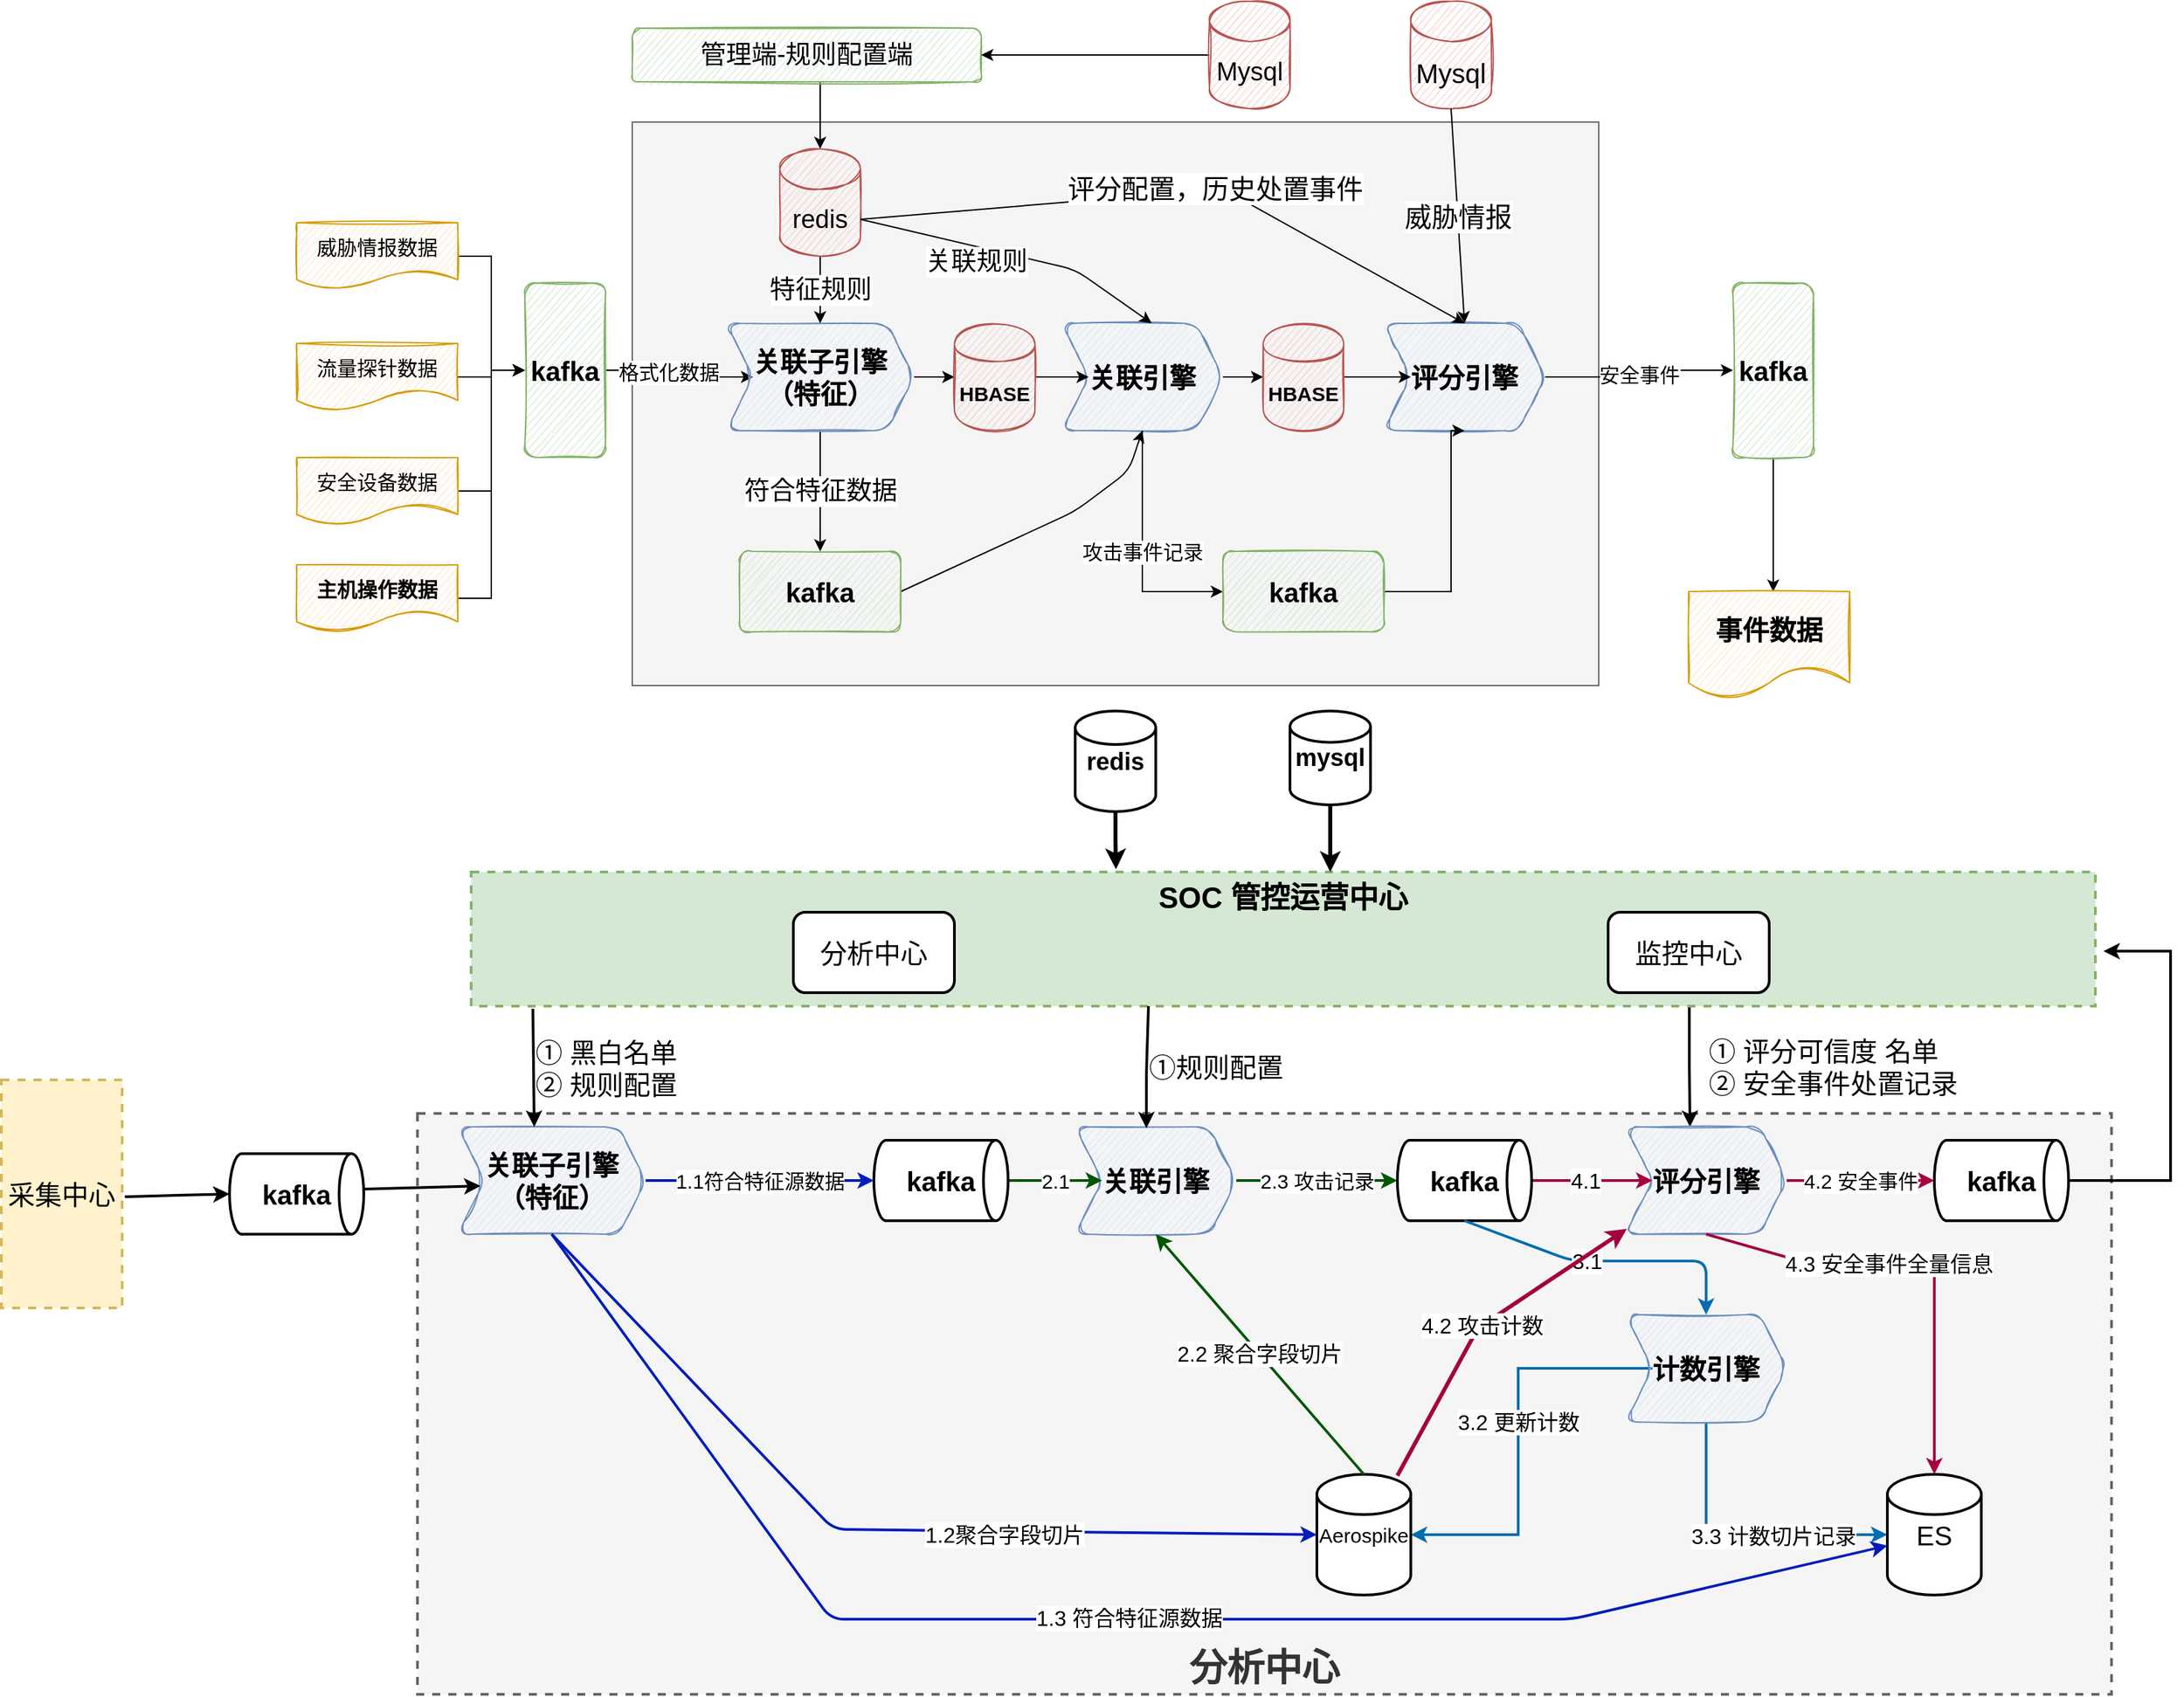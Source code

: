 <mxfile version="13.9.2" type="github">
  <diagram id="k-_hA_vMaZ0_n13lo4ve" name="Page-1">
    <mxGraphModel dx="2858" dy="2258" grid="0" gridSize="10" guides="1" tooltips="1" connect="1" arrows="1" fold="1" page="1" pageScale="1" pageWidth="827" pageHeight="1169" math="0" shadow="0">
      <root>
        <mxCell id="0" />
        <mxCell id="1" parent="0" />
        <mxCell id="I-t4ilNqCJrQ_DmIzYB3-65" value="分析中心" style="rounded=0;whiteSpace=wrap;html=1;strokeWidth=2;fontSize=28;dashed=1;verticalAlign=bottom;fillColor=#f5f5f5;strokeColor=#666666;fontColor=#333333;fontStyle=1" vertex="1" parent="1">
          <mxGeometry x="-60" y="810" width="1262" height="433" as="geometry" />
        </mxCell>
        <mxCell id="I-t4ilNqCJrQ_DmIzYB3-51" value="① 评分可信度 名单&lt;br&gt;&lt;div&gt;② 安全事件处置记录&lt;/div&gt;" style="edgeStyle=orthogonalEdgeStyle;rounded=0;orthogonalLoop=1;jettySize=auto;html=1;exitX=0.75;exitY=1;exitDx=0;exitDy=0;entryX=0.4;entryY=0;entryDx=0;entryDy=0;entryPerimeter=0;strokeWidth=2;fontSize=20;align=left;" edge="1" parent="1" source="I-t4ilNqCJrQ_DmIzYB3-13" target="I-t4ilNqCJrQ_DmIzYB3-3">
          <mxGeometry x="0.007" y="12" relative="1" as="geometry">
            <mxPoint as="offset" />
          </mxGeometry>
        </mxCell>
        <mxCell id="I-t4ilNqCJrQ_DmIzYB3-13" value="SOC 管控运营中心" style="rounded=0;whiteSpace=wrap;html=1;dashed=1;strokeWidth=2;fontSize=22;fontStyle=1;verticalAlign=top;fillColor=#d5e8d4;strokeColor=#82b366;" vertex="1" parent="1">
          <mxGeometry x="-20" y="630" width="1210" height="100" as="geometry" />
        </mxCell>
        <mxCell id="zdGKlnPMTBpzzSBxHCTf-1" value="" style="rounded=0;whiteSpace=wrap;html=1;fillColor=#f5f5f5;strokeColor=#666666;fontColor=#333333;" parent="1" vertex="1">
          <mxGeometry x="100" y="71" width="720" height="420" as="geometry" />
        </mxCell>
        <mxCell id="t2oM3CRjPCpd91PFb_5H-9" value="" style="edgeStyle=orthogonalEdgeStyle;rounded=0;orthogonalLoop=1;jettySize=auto;html=1;fontStyle=1" parent="1" source="t2oM3CRjPCpd91PFb_5H-1" target="t2oM3CRjPCpd91PFb_5H-8" edge="1">
          <mxGeometry relative="1" as="geometry" />
        </mxCell>
        <mxCell id="t2oM3CRjPCpd91PFb_5H-44" value="格式化数据" style="edgeLabel;html=1;align=center;verticalAlign=middle;resizable=0;points=[];fontSize=15;" parent="t2oM3CRjPCpd91PFb_5H-9" vertex="1" connectable="0">
          <mxGeometry x="-0.213" y="2" relative="1" as="geometry">
            <mxPoint as="offset" />
          </mxGeometry>
        </mxCell>
        <mxCell id="t2oM3CRjPCpd91PFb_5H-1" value="kafka" style="rounded=1;whiteSpace=wrap;html=1;sketch=1;fillColor=#d5e8d4;strokeColor=#82b366;fontSize=20;fontStyle=1" parent="1" vertex="1">
          <mxGeometry x="20" y="191" width="60" height="130" as="geometry" />
        </mxCell>
        <mxCell id="t2oM3CRjPCpd91PFb_5H-3" value="" style="edgeStyle=orthogonalEdgeStyle;rounded=0;orthogonalLoop=1;jettySize=auto;html=1;fontStyle=1;fontSize=15;exitX=1;exitY=0.5;exitDx=0;exitDy=0;" parent="1" source="t2oM3CRjPCpd91PFb_5H-53" target="t2oM3CRjPCpd91PFb_5H-1" edge="1">
          <mxGeometry relative="1" as="geometry">
            <mxPoint x="-20" y="261" as="sourcePoint" />
          </mxGeometry>
        </mxCell>
        <mxCell id="t2oM3CRjPCpd91PFb_5H-33" value="" style="edgeStyle=orthogonalEdgeStyle;rounded=0;orthogonalLoop=1;jettySize=auto;html=1;fontSize=19;" parent="1" source="t2oM3CRjPCpd91PFb_5H-38" edge="1">
          <mxGeometry relative="1" as="geometry">
            <mxPoint x="950" y="421" as="targetPoint" />
          </mxGeometry>
        </mxCell>
        <mxCell id="G5bn7CLQvwC5X1-ajMHJ-4" value="" style="edgeStyle=orthogonalEdgeStyle;rounded=0;orthogonalLoop=1;jettySize=auto;html=1;" parent="1" source="t2oM3CRjPCpd91PFb_5H-6" target="G5bn7CLQvwC5X1-ajMHJ-3" edge="1">
          <mxGeometry relative="1" as="geometry" />
        </mxCell>
        <mxCell id="t2oM3CRjPCpd91PFb_5H-6" value="关联引擎" style="shape=step;perimeter=stepPerimeter;whiteSpace=wrap;html=1;fixedSize=1;rounded=1;strokeColor=#6c8ebf;fillColor=#dae8fc;sketch=1;fontSize=20;fontStyle=1" parent="1" vertex="1">
          <mxGeometry x="420" y="221" width="120" height="80" as="geometry" />
        </mxCell>
        <mxCell id="t2oM3CRjPCpd91PFb_5H-15" value="" style="edgeStyle=orthogonalEdgeStyle;rounded=0;orthogonalLoop=1;jettySize=auto;html=1;fontSize=20;fontStyle=1" parent="1" source="t2oM3CRjPCpd91PFb_5H-8" target="t2oM3CRjPCpd91PFb_5H-14" edge="1">
          <mxGeometry relative="1" as="geometry" />
        </mxCell>
        <mxCell id="t2oM3CRjPCpd91PFb_5H-18" value="符合特征数据" style="edgeStyle=orthogonalEdgeStyle;rounded=0;orthogonalLoop=1;jettySize=auto;html=1;fontSize=19;entryX=0.5;entryY=0;entryDx=0;entryDy=0;" parent="1" source="t2oM3CRjPCpd91PFb_5H-8" target="t2oM3CRjPCpd91PFb_5H-34" edge="1">
          <mxGeometry relative="1" as="geometry">
            <mxPoint x="370" y="451" as="targetPoint" />
          </mxGeometry>
        </mxCell>
        <mxCell id="t2oM3CRjPCpd91PFb_5H-8" value="关联子引擎（特征）" style="shape=step;perimeter=stepPerimeter;whiteSpace=wrap;html=1;fixedSize=1;rounded=1;strokeColor=#6c8ebf;fillColor=#dae8fc;sketch=1;fontSize=20;fontStyle=1" parent="1" vertex="1">
          <mxGeometry x="170" y="221" width="140" height="80" as="geometry" />
        </mxCell>
        <mxCell id="t2oM3CRjPCpd91PFb_5H-10" style="edgeStyle=orthogonalEdgeStyle;rounded=0;orthogonalLoop=1;jettySize=auto;html=1;exitX=0.5;exitY=1;exitDx=0;exitDy=0;fontStyle=1" parent="1" source="t2oM3CRjPCpd91PFb_5H-6" target="t2oM3CRjPCpd91PFb_5H-6" edge="1">
          <mxGeometry relative="1" as="geometry" />
        </mxCell>
        <mxCell id="t2oM3CRjPCpd91PFb_5H-16" value="" style="edgeStyle=orthogonalEdgeStyle;rounded=0;orthogonalLoop=1;jettySize=auto;html=1;fontSize=20;fontStyle=1" parent="1" source="t2oM3CRjPCpd91PFb_5H-14" target="t2oM3CRjPCpd91PFb_5H-6" edge="1">
          <mxGeometry relative="1" as="geometry" />
        </mxCell>
        <mxCell id="t2oM3CRjPCpd91PFb_5H-14" value="&lt;font style=&quot;font-size: 15px&quot;&gt;HBASE&lt;/font&gt;" style="shape=cylinder;whiteSpace=wrap;html=1;boundedLbl=1;backgroundOutline=1;rounded=1;strokeColor=#b85450;fillColor=#f8cecc;sketch=1;fontStyle=1" parent="1" vertex="1">
          <mxGeometry x="340" y="221" width="60" height="80" as="geometry" />
        </mxCell>
        <mxCell id="t2oM3CRjPCpd91PFb_5H-19" value="" style="endArrow=classic;html=1;fontSize=19;exitX=1;exitY=0.5;exitDx=0;exitDy=0;entryX=0.5;entryY=1;entryDx=0;entryDy=0;" parent="1" source="t2oM3CRjPCpd91PFb_5H-34" target="t2oM3CRjPCpd91PFb_5H-6" edge="1">
          <mxGeometry width="50" height="50" relative="1" as="geometry">
            <mxPoint x="447.5" y="491" as="sourcePoint" />
            <mxPoint x="497.5" y="341" as="targetPoint" />
            <Array as="points">
              <mxPoint x="430" y="361" />
              <mxPoint x="470" y="331" />
            </Array>
          </mxGeometry>
        </mxCell>
        <mxCell id="t2oM3CRjPCpd91PFb_5H-27" value="" style="edgeStyle=orthogonalEdgeStyle;rounded=0;orthogonalLoop=1;jettySize=auto;html=1;fontSize=19;" parent="1" source="t2oM3CRjPCpd91PFb_5H-20" target="t2oM3CRjPCpd91PFb_5H-26" edge="1">
          <mxGeometry relative="1" as="geometry">
            <Array as="points">
              <mxPoint x="240" y="51" />
              <mxPoint x="240" y="51" />
            </Array>
          </mxGeometry>
        </mxCell>
        <mxCell id="t2oM3CRjPCpd91PFb_5H-20" value="管理端-规则配置端" style="rounded=1;whiteSpace=wrap;html=1;sketch=1;strokeWidth=1;fontSize=19;fillColor=#d5e8d4;strokeColor=#82b366;" parent="1" vertex="1">
          <mxGeometry x="100" y="1" width="260" height="40" as="geometry" />
        </mxCell>
        <mxCell id="t2oM3CRjPCpd91PFb_5H-23" value="" style="edgeStyle=orthogonalEdgeStyle;rounded=0;orthogonalLoop=1;jettySize=auto;html=1;fontSize=19;entryX=1;entryY=0.5;entryDx=0;entryDy=0;" parent="1" source="t2oM3CRjPCpd91PFb_5H-22" target="t2oM3CRjPCpd91PFb_5H-20" edge="1">
          <mxGeometry relative="1" as="geometry" />
        </mxCell>
        <mxCell id="t2oM3CRjPCpd91PFb_5H-22" value="Mysql" style="shape=cylinder3;whiteSpace=wrap;html=1;boundedLbl=1;backgroundOutline=1;size=15;sketch=1;strokeWidth=1;fontSize=19;fillColor=#f8cecc;strokeColor=#b85450;" parent="1" vertex="1">
          <mxGeometry x="530" y="-19" width="60" height="80" as="geometry" />
        </mxCell>
        <mxCell id="t2oM3CRjPCpd91PFb_5H-28" value="特征规则" style="edgeStyle=orthogonalEdgeStyle;rounded=0;orthogonalLoop=1;jettySize=auto;html=1;fontSize=19;" parent="1" source="t2oM3CRjPCpd91PFb_5H-26" target="t2oM3CRjPCpd91PFb_5H-8" edge="1">
          <mxGeometry relative="1" as="geometry" />
        </mxCell>
        <mxCell id="t2oM3CRjPCpd91PFb_5H-26" value="redis" style="shape=cylinder3;whiteSpace=wrap;html=1;boundedLbl=1;backgroundOutline=1;size=15;sketch=1;strokeWidth=1;fontSize=19;fillColor=#f8cecc;strokeColor=#b85450;" parent="1" vertex="1">
          <mxGeometry x="210" y="91" width="60" height="80" as="geometry" />
        </mxCell>
        <mxCell id="t2oM3CRjPCpd91PFb_5H-30" value="" style="endArrow=classic;html=1;fontSize=19;exitX=1;exitY=0;exitDx=0;exitDy=52.5;exitPerimeter=0;entryX=0.558;entryY=0;entryDx=0;entryDy=0;entryPerimeter=0;" parent="1" source="t2oM3CRjPCpd91PFb_5H-26" target="t2oM3CRjPCpd91PFb_5H-6" edge="1">
          <mxGeometry width="50" height="50" relative="1" as="geometry">
            <mxPoint x="510" y="151" as="sourcePoint" />
            <mxPoint x="560" y="101" as="targetPoint" />
            <Array as="points">
              <mxPoint x="430" y="181" />
            </Array>
          </mxGeometry>
        </mxCell>
        <mxCell id="t2oM3CRjPCpd91PFb_5H-31" value="关联规则" style="edgeLabel;html=1;align=center;verticalAlign=middle;resizable=0;points=[];fontSize=19;" parent="t2oM3CRjPCpd91PFb_5H-30" vertex="1" connectable="0">
          <mxGeometry x="0.069" y="1" relative="1" as="geometry">
            <mxPoint x="-36.17" y="3.33" as="offset" />
          </mxGeometry>
        </mxCell>
        <mxCell id="t2oM3CRjPCpd91PFb_5H-32" value="事件数据" style="shape=document;whiteSpace=wrap;html=1;boundedLbl=1;rounded=1;fontSize=20;fontStyle=1;strokeColor=#d79b00;fillColor=#ffe6cc;sketch=1;" parent="1" vertex="1">
          <mxGeometry x="887" y="421" width="120" height="80" as="geometry" />
        </mxCell>
        <mxCell id="t2oM3CRjPCpd91PFb_5H-34" value="kafka" style="rounded=1;whiteSpace=wrap;html=1;sketch=1;fillColor=#d5e8d4;strokeColor=#82b366;fontSize=20;fontStyle=1" parent="1" vertex="1">
          <mxGeometry x="180" y="391" width="120" height="60" as="geometry" />
        </mxCell>
        <mxCell id="t2oM3CRjPCpd91PFb_5H-38" value="kafka" style="rounded=1;whiteSpace=wrap;html=1;sketch=1;fillColor=#d5e8d4;strokeColor=#82b366;fontSize=20;fontStyle=1" parent="1" vertex="1">
          <mxGeometry x="920" y="191" width="60" height="130" as="geometry" />
        </mxCell>
        <mxCell id="t2oM3CRjPCpd91PFb_5H-39" value="安全事件" style="edgeStyle=orthogonalEdgeStyle;rounded=0;orthogonalLoop=1;jettySize=auto;html=1;fontSize=15;" parent="1" source="zdGKlnPMTBpzzSBxHCTf-5" target="t2oM3CRjPCpd91PFb_5H-38" edge="1">
          <mxGeometry relative="1" as="geometry">
            <mxPoint x="730" y="261" as="sourcePoint" />
            <mxPoint x="900" y="261" as="targetPoint" />
          </mxGeometry>
        </mxCell>
        <mxCell id="t2oM3CRjPCpd91PFb_5H-42" style="edgeStyle=orthogonalEdgeStyle;rounded=0;orthogonalLoop=1;jettySize=auto;html=1;entryX=0;entryY=0.5;entryDx=0;entryDy=0;strokeWidth=1;fontSize=15;exitX=1;exitY=0.5;exitDx=0;exitDy=0;" parent="1" source="t2oM3CRjPCpd91PFb_5H-54" target="t2oM3CRjPCpd91PFb_5H-1" edge="1">
          <mxGeometry relative="1" as="geometry">
            <mxPoint x="-20" y="341" as="sourcePoint" />
          </mxGeometry>
        </mxCell>
        <mxCell id="t2oM3CRjPCpd91PFb_5H-46" style="edgeStyle=orthogonalEdgeStyle;rounded=0;orthogonalLoop=1;jettySize=auto;html=1;entryX=0;entryY=0.5;entryDx=0;entryDy=0;strokeWidth=1;fontSize=15;" parent="1" source="t2oM3CRjPCpd91PFb_5H-55" target="t2oM3CRjPCpd91PFb_5H-1" edge="1">
          <mxGeometry relative="1" as="geometry">
            <mxPoint x="-20" y="421" as="sourcePoint" />
          </mxGeometry>
        </mxCell>
        <mxCell id="t2oM3CRjPCpd91PFb_5H-48" style="edgeStyle=orthogonalEdgeStyle;rounded=0;orthogonalLoop=1;jettySize=auto;html=1;entryX=0;entryY=0.5;entryDx=0;entryDy=0;strokeWidth=1;fontSize=15;exitX=1;exitY=0.5;exitDx=0;exitDy=0;" parent="1" source="t2oM3CRjPCpd91PFb_5H-51" target="t2oM3CRjPCpd91PFb_5H-1" edge="1">
          <mxGeometry relative="1" as="geometry">
            <mxPoint x="-20" y="166" as="sourcePoint" />
          </mxGeometry>
        </mxCell>
        <mxCell id="t2oM3CRjPCpd91PFb_5H-51" value="威胁情报数据" style="shape=document;whiteSpace=wrap;html=1;boundedLbl=1;shadow=0;sketch=1;strokeWidth=1;fontSize=15;fillColor=#ffe6cc;strokeColor=#d79b00;" parent="1" vertex="1">
          <mxGeometry x="-150" y="146" width="120" height="50" as="geometry" />
        </mxCell>
        <mxCell id="t2oM3CRjPCpd91PFb_5H-53" value="流量探针数据" style="shape=document;whiteSpace=wrap;html=1;boundedLbl=1;shadow=0;sketch=1;strokeWidth=1;fontSize=15;fillColor=#ffe6cc;strokeColor=#d79b00;" parent="1" vertex="1">
          <mxGeometry x="-150" y="236" width="120" height="50" as="geometry" />
        </mxCell>
        <mxCell id="t2oM3CRjPCpd91PFb_5H-54" value="安全设备数据" style="shape=document;whiteSpace=wrap;html=1;boundedLbl=1;shadow=0;sketch=1;strokeWidth=1;fontSize=15;fillColor=#ffe6cc;strokeColor=#d79b00;" parent="1" vertex="1">
          <mxGeometry x="-150" y="321" width="120" height="50" as="geometry" />
        </mxCell>
        <mxCell id="t2oM3CRjPCpd91PFb_5H-55" value="主机操作数据" style="shape=document;whiteSpace=wrap;html=1;boundedLbl=1;shadow=0;sketch=1;strokeWidth=1;fontSize=15;strokeColor=#d79b00;fontStyle=1;fillColor=#ffe6cc;" parent="1" vertex="1">
          <mxGeometry x="-150" y="401" width="120" height="50" as="geometry" />
        </mxCell>
        <mxCell id="zdGKlnPMTBpzzSBxHCTf-5" value="评分引擎" style="shape=step;perimeter=stepPerimeter;whiteSpace=wrap;html=1;fixedSize=1;sketch=1;fillColor=#dae8fc;strokeColor=#6c8ebf;fontSize=20;fontStyle=1;shadow=0;rounded=1;" parent="1" vertex="1">
          <mxGeometry x="660" y="221" width="120" height="80" as="geometry" />
        </mxCell>
        <mxCell id="zdGKlnPMTBpzzSBxHCTf-6" value="攻击事件记录" style="edgeStyle=orthogonalEdgeStyle;rounded=0;orthogonalLoop=1;jettySize=auto;html=1;fontSize=15;entryX=0;entryY=0.5;entryDx=0;entryDy=0;" parent="1" source="t2oM3CRjPCpd91PFb_5H-6" target="G5bn7CLQvwC5X1-ajMHJ-1" edge="1">
          <mxGeometry relative="1" as="geometry">
            <mxPoint x="570" y="261" as="sourcePoint" />
            <mxPoint x="820" y="256" as="targetPoint" />
          </mxGeometry>
        </mxCell>
        <mxCell id="zdGKlnPMTBpzzSBxHCTf-8" value="" style="endArrow=classic;html=1;fontSize=20;entryX=0.5;entryY=0;entryDx=0;entryDy=0;exitX=1;exitY=0;exitDx=0;exitDy=52.5;exitPerimeter=0;" parent="1" source="t2oM3CRjPCpd91PFb_5H-26" target="zdGKlnPMTBpzzSBxHCTf-5" edge="1">
          <mxGeometry width="50" height="50" relative="1" as="geometry">
            <mxPoint x="510" y="156" as="sourcePoint" />
            <mxPoint x="560" y="106" as="targetPoint" />
            <Array as="points">
              <mxPoint x="540" y="121" />
            </Array>
          </mxGeometry>
        </mxCell>
        <mxCell id="zdGKlnPMTBpzzSBxHCTf-9" value="评分配置，历史处置事件" style="edgeLabel;html=1;align=center;verticalAlign=middle;resizable=0;points=[];fontSize=20;" parent="zdGKlnPMTBpzzSBxHCTf-8" vertex="1" connectable="0">
          <mxGeometry x="0.11" y="2" relative="1" as="geometry">
            <mxPoint as="offset" />
          </mxGeometry>
        </mxCell>
        <mxCell id="zdGKlnPMTBpzzSBxHCTf-12" value="Mysql" style="shape=cylinder3;whiteSpace=wrap;html=1;boundedLbl=1;backgroundOutline=1;size=15;rounded=1;shadow=0;sketch=1;fontSize=20;fillColor=#f8cecc;strokeColor=#b85450;" parent="1" vertex="1">
          <mxGeometry x="680" y="-19" width="60" height="80" as="geometry" />
        </mxCell>
        <mxCell id="zdGKlnPMTBpzzSBxHCTf-15" value="威胁情报" style="endArrow=classic;html=1;fontSize=20;entryX=0.5;entryY=0;entryDx=0;entryDy=0;exitX=0.5;exitY=1;exitDx=0;exitDy=0;exitPerimeter=0;" parent="1" source="zdGKlnPMTBpzzSBxHCTf-12" target="zdGKlnPMTBpzzSBxHCTf-5" edge="1">
          <mxGeometry width="50" height="50" relative="1" as="geometry">
            <mxPoint x="710" y="161" as="sourcePoint" />
            <mxPoint x="760" y="111" as="targetPoint" />
          </mxGeometry>
        </mxCell>
        <mxCell id="G5bn7CLQvwC5X1-ajMHJ-2" style="edgeStyle=orthogonalEdgeStyle;rounded=0;orthogonalLoop=1;jettySize=auto;html=1;entryX=0.5;entryY=1;entryDx=0;entryDy=0;" parent="1" source="G5bn7CLQvwC5X1-ajMHJ-1" target="zdGKlnPMTBpzzSBxHCTf-5" edge="1">
          <mxGeometry relative="1" as="geometry">
            <Array as="points">
              <mxPoint x="710" y="421" />
            </Array>
          </mxGeometry>
        </mxCell>
        <mxCell id="G5bn7CLQvwC5X1-ajMHJ-1" value="kafka" style="rounded=1;whiteSpace=wrap;html=1;sketch=1;fillColor=#d5e8d4;strokeColor=#82b366;fontSize=20;fontStyle=1" parent="1" vertex="1">
          <mxGeometry x="540" y="391" width="120" height="60" as="geometry" />
        </mxCell>
        <mxCell id="G5bn7CLQvwC5X1-ajMHJ-5" value="" style="edgeStyle=orthogonalEdgeStyle;rounded=0;orthogonalLoop=1;jettySize=auto;html=1;" parent="1" source="G5bn7CLQvwC5X1-ajMHJ-3" target="zdGKlnPMTBpzzSBxHCTf-5" edge="1">
          <mxGeometry relative="1" as="geometry" />
        </mxCell>
        <mxCell id="G5bn7CLQvwC5X1-ajMHJ-3" value="&lt;font style=&quot;font-size: 15px&quot;&gt;HBASE&lt;/font&gt;" style="shape=cylinder;whiteSpace=wrap;html=1;boundedLbl=1;backgroundOutline=1;rounded=1;strokeColor=#b85450;fillColor=#f8cecc;sketch=1;fontStyle=1" parent="1" vertex="1">
          <mxGeometry x="570" y="221" width="60" height="80" as="geometry" />
        </mxCell>
        <mxCell id="I-t4ilNqCJrQ_DmIzYB3-17" value="1.1符合特征源数据" style="edgeStyle=orthogonalEdgeStyle;rounded=0;orthogonalLoop=1;jettySize=auto;html=1;fontSize=15;strokeWidth=2;fillColor=#0050ef;strokeColor=#001DBC;" edge="1" parent="1" source="I-t4ilNqCJrQ_DmIzYB3-1" target="I-t4ilNqCJrQ_DmIzYB3-5">
          <mxGeometry relative="1" as="geometry" />
        </mxCell>
        <mxCell id="I-t4ilNqCJrQ_DmIzYB3-1" value="关联子引擎（特征）" style="shape=step;perimeter=stepPerimeter;whiteSpace=wrap;html=1;fixedSize=1;rounded=1;strokeColor=#6c8ebf;fillColor=#dae8fc;sketch=1;fontSize=20;fontStyle=1" vertex="1" parent="1">
          <mxGeometry x="-30" y="820" width="140" height="80" as="geometry" />
        </mxCell>
        <mxCell id="I-t4ilNqCJrQ_DmIzYB3-19" value="2.3 攻击记录" style="edgeStyle=orthogonalEdgeStyle;rounded=0;orthogonalLoop=1;jettySize=auto;html=1;exitX=1;exitY=0.5;exitDx=0;exitDy=0;strokeWidth=2;fontSize=15;fillColor=#008a00;strokeColor=#005700;" edge="1" parent="1" source="I-t4ilNqCJrQ_DmIzYB3-2" target="I-t4ilNqCJrQ_DmIzYB3-6">
          <mxGeometry relative="1" as="geometry" />
        </mxCell>
        <mxCell id="I-t4ilNqCJrQ_DmIzYB3-2" value="关联引擎" style="shape=step;perimeter=stepPerimeter;whiteSpace=wrap;html=1;fixedSize=1;rounded=1;strokeColor=#6c8ebf;fillColor=#dae8fc;sketch=1;fontSize=20;fontStyle=1" vertex="1" parent="1">
          <mxGeometry x="430" y="820" width="120" height="80" as="geometry" />
        </mxCell>
        <mxCell id="I-t4ilNqCJrQ_DmIzYB3-22" value="4.2 安全事件" style="edgeStyle=orthogonalEdgeStyle;rounded=0;orthogonalLoop=1;jettySize=auto;html=1;exitX=1;exitY=0.5;exitDx=0;exitDy=0;entryX=0;entryY=0.5;entryDx=0;entryDy=0;entryPerimeter=0;strokeWidth=2;fontSize=15;fillColor=#d80073;strokeColor=#A50040;" edge="1" parent="1" source="I-t4ilNqCJrQ_DmIzYB3-3" target="I-t4ilNqCJrQ_DmIzYB3-11">
          <mxGeometry relative="1" as="geometry" />
        </mxCell>
        <mxCell id="I-t4ilNqCJrQ_DmIzYB3-3" value="评分引擎" style="shape=step;perimeter=stepPerimeter;whiteSpace=wrap;html=1;fixedSize=1;sketch=1;fillColor=#dae8fc;strokeColor=#6c8ebf;fontSize=20;fontStyle=1;shadow=0;rounded=1;" vertex="1" parent="1">
          <mxGeometry x="840" y="820" width="120" height="80" as="geometry" />
        </mxCell>
        <mxCell id="I-t4ilNqCJrQ_DmIzYB3-25" style="edgeStyle=orthogonalEdgeStyle;rounded=0;orthogonalLoop=1;jettySize=auto;html=1;exitX=0.5;exitY=1;exitDx=0;exitDy=0;entryX=0;entryY=0.5;entryDx=0;entryDy=0;entryPerimeter=0;strokeWidth=2;fontSize=16;fillColor=#1ba1e2;strokeColor=#006EAF;" edge="1" parent="1" source="I-t4ilNqCJrQ_DmIzYB3-4" target="I-t4ilNqCJrQ_DmIzYB3-7">
          <mxGeometry relative="1" as="geometry" />
        </mxCell>
        <mxCell id="I-t4ilNqCJrQ_DmIzYB3-38" value="3.3 计数切片记录" style="edgeLabel;html=1;align=center;verticalAlign=middle;resizable=0;points=[];fontSize=16;" vertex="1" connectable="0" parent="I-t4ilNqCJrQ_DmIzYB3-25">
          <mxGeometry x="0.224" y="-1" relative="1" as="geometry">
            <mxPoint as="offset" />
          </mxGeometry>
        </mxCell>
        <mxCell id="I-t4ilNqCJrQ_DmIzYB3-26" style="edgeStyle=orthogonalEdgeStyle;rounded=0;orthogonalLoop=1;jettySize=auto;html=1;exitX=0;exitY=0.5;exitDx=0;exitDy=0;entryX=1;entryY=0.5;entryDx=0;entryDy=0;entryPerimeter=0;strokeWidth=2;fontSize=16;fillColor=#1ba1e2;strokeColor=#006EAF;" edge="1" parent="1" source="I-t4ilNqCJrQ_DmIzYB3-4" target="I-t4ilNqCJrQ_DmIzYB3-16">
          <mxGeometry relative="1" as="geometry" />
        </mxCell>
        <mxCell id="I-t4ilNqCJrQ_DmIzYB3-39" value="3.2 更新计数" style="edgeLabel;html=1;align=center;verticalAlign=middle;resizable=0;points=[];fontSize=16;" vertex="1" connectable="0" parent="I-t4ilNqCJrQ_DmIzYB3-26">
          <mxGeometry x="-0.737" y="-2" relative="1" as="geometry">
            <mxPoint x="-60" y="42" as="offset" />
          </mxGeometry>
        </mxCell>
        <mxCell id="I-t4ilNqCJrQ_DmIzYB3-4" value="计数引擎" style="shape=step;perimeter=stepPerimeter;whiteSpace=wrap;html=1;fixedSize=1;sketch=1;fillColor=#dae8fc;strokeColor=#6c8ebf;fontSize=20;fontStyle=1;shadow=0;rounded=1;" vertex="1" parent="1">
          <mxGeometry x="840" y="960" width="120" height="80" as="geometry" />
        </mxCell>
        <mxCell id="I-t4ilNqCJrQ_DmIzYB3-18" value="2.1" style="edgeStyle=orthogonalEdgeStyle;rounded=0;orthogonalLoop=1;jettySize=auto;html=1;strokeWidth=2;fontSize=15;fillColor=#008a00;strokeColor=#005700;" edge="1" parent="1" source="I-t4ilNqCJrQ_DmIzYB3-5" target="I-t4ilNqCJrQ_DmIzYB3-2">
          <mxGeometry relative="1" as="geometry" />
        </mxCell>
        <mxCell id="I-t4ilNqCJrQ_DmIzYB3-5" value="kafka" style="strokeWidth=2;html=1;shape=mxgraph.flowchart.direct_data;whiteSpace=wrap;fontStyle=1;fontSize=20;" vertex="1" parent="1">
          <mxGeometry x="280" y="830" width="100" height="60" as="geometry" />
        </mxCell>
        <mxCell id="I-t4ilNqCJrQ_DmIzYB3-20" style="edgeStyle=orthogonalEdgeStyle;rounded=0;orthogonalLoop=1;jettySize=auto;html=1;exitX=1;exitY=0.5;exitDx=0;exitDy=0;exitPerimeter=0;strokeWidth=2;fontSize=15;fillColor=#d80073;strokeColor=#A50040;" edge="1" parent="1" source="I-t4ilNqCJrQ_DmIzYB3-6" target="I-t4ilNqCJrQ_DmIzYB3-3">
          <mxGeometry relative="1" as="geometry" />
        </mxCell>
        <mxCell id="I-t4ilNqCJrQ_DmIzYB3-33" value="4.1" style="edgeLabel;html=1;align=center;verticalAlign=middle;resizable=0;points=[];fontSize=16;" vertex="1" connectable="0" parent="I-t4ilNqCJrQ_DmIzYB3-20">
          <mxGeometry x="0.267" y="5" relative="1" as="geometry">
            <mxPoint x="-17" y="5" as="offset" />
          </mxGeometry>
        </mxCell>
        <mxCell id="I-t4ilNqCJrQ_DmIzYB3-6" value="kafka" style="strokeWidth=2;html=1;shape=mxgraph.flowchart.direct_data;whiteSpace=wrap;fontStyle=1;fontSize=20;" vertex="1" parent="1">
          <mxGeometry x="670" y="830" width="100" height="60" as="geometry" />
        </mxCell>
        <mxCell id="I-t4ilNqCJrQ_DmIzYB3-7" value="ES" style="strokeWidth=2;html=1;shape=mxgraph.flowchart.database;whiteSpace=wrap;fontSize=20;" vertex="1" parent="1">
          <mxGeometry x="1035" y="1079" width="70" height="90" as="geometry" />
        </mxCell>
        <mxCell id="I-t4ilNqCJrQ_DmIzYB3-50" style="edgeStyle=orthogonalEdgeStyle;rounded=0;orthogonalLoop=1;jettySize=auto;html=1;exitX=0.5;exitY=1;exitDx=0;exitDy=0;exitPerimeter=0;entryX=0.397;entryY=-0.02;entryDx=0;entryDy=0;entryPerimeter=0;strokeWidth=3;fontSize=20;" edge="1" parent="1" source="I-t4ilNqCJrQ_DmIzYB3-8" target="I-t4ilNqCJrQ_DmIzYB3-13">
          <mxGeometry relative="1" as="geometry" />
        </mxCell>
        <mxCell id="I-t4ilNqCJrQ_DmIzYB3-8" value="redis" style="strokeWidth=2;html=1;shape=mxgraph.flowchart.database;whiteSpace=wrap;fontSize=18;fontStyle=1" vertex="1" parent="1">
          <mxGeometry x="430" y="510" width="60" height="75" as="geometry" />
        </mxCell>
        <mxCell id="I-t4ilNqCJrQ_DmIzYB3-45" value="" style="edgeStyle=orthogonalEdgeStyle;rounded=0;orthogonalLoop=1;jettySize=auto;html=1;strokeWidth=3;fontSize=20;" edge="1" parent="1" source="I-t4ilNqCJrQ_DmIzYB3-9" target="I-t4ilNqCJrQ_DmIzYB3-13">
          <mxGeometry relative="1" as="geometry">
            <mxPoint x="610" y="640" as="targetPoint" />
            <Array as="points">
              <mxPoint x="620" y="620" />
              <mxPoint x="620" y="620" />
            </Array>
          </mxGeometry>
        </mxCell>
        <mxCell id="I-t4ilNqCJrQ_DmIzYB3-9" value="mysql" style="strokeWidth=2;html=1;shape=mxgraph.flowchart.database;whiteSpace=wrap;fontSize=18;fontStyle=1" vertex="1" parent="1">
          <mxGeometry x="590" y="510" width="60" height="70" as="geometry" />
        </mxCell>
        <mxCell id="I-t4ilNqCJrQ_DmIzYB3-66" style="edgeStyle=orthogonalEdgeStyle;rounded=0;orthogonalLoop=1;jettySize=auto;html=1;strokeWidth=2;fontSize=28;align=left;" edge="1" parent="1" source="I-t4ilNqCJrQ_DmIzYB3-11">
          <mxGeometry relative="1" as="geometry">
            <mxPoint x="1196" y="689" as="targetPoint" />
            <Array as="points">
              <mxPoint x="1246" y="860" />
              <mxPoint x="1246" y="689" />
            </Array>
          </mxGeometry>
        </mxCell>
        <mxCell id="I-t4ilNqCJrQ_DmIzYB3-11" value="kafka" style="strokeWidth=2;html=1;shape=mxgraph.flowchart.direct_data;whiteSpace=wrap;fontStyle=1;fontSize=20;" vertex="1" parent="1">
          <mxGeometry x="1070" y="830" width="100" height="60" as="geometry" />
        </mxCell>
        <mxCell id="I-t4ilNqCJrQ_DmIzYB3-16" value="Aerospike" style="strokeWidth=2;html=1;shape=mxgraph.flowchart.database;whiteSpace=wrap;fontSize=15;" vertex="1" parent="1">
          <mxGeometry x="610" y="1079" width="70" height="90" as="geometry" />
        </mxCell>
        <mxCell id="I-t4ilNqCJrQ_DmIzYB3-21" value="" style="endArrow=classic;html=1;strokeWidth=2;fontSize=15;entryX=0.5;entryY=0;entryDx=0;entryDy=0;exitX=0.5;exitY=1;exitDx=0;exitDy=0;exitPerimeter=0;fillColor=#1ba1e2;strokeColor=#006EAF;" edge="1" parent="1" source="I-t4ilNqCJrQ_DmIzYB3-6" target="I-t4ilNqCJrQ_DmIzYB3-4">
          <mxGeometry width="50" height="50" relative="1" as="geometry">
            <mxPoint x="810" y="860" as="sourcePoint" />
            <mxPoint x="800" y="920" as="targetPoint" />
            <Array as="points">
              <mxPoint x="800" y="920" />
              <mxPoint x="900" y="920" />
            </Array>
          </mxGeometry>
        </mxCell>
        <mxCell id="I-t4ilNqCJrQ_DmIzYB3-34" value="3.1" style="edgeLabel;html=1;align=center;verticalAlign=middle;resizable=0;points=[];fontSize=16;" vertex="1" connectable="0" parent="I-t4ilNqCJrQ_DmIzYB3-21">
          <mxGeometry x="-0.483" y="29" relative="1" as="geometry">
            <mxPoint x="25.51" y="36.79" as="offset" />
          </mxGeometry>
        </mxCell>
        <mxCell id="I-t4ilNqCJrQ_DmIzYB3-24" value="" style="endArrow=classic;html=1;strokeWidth=2;fontSize=15;exitX=0.5;exitY=1;exitDx=0;exitDy=0;fillColor=#d80073;strokeColor=#A50040;" edge="1" parent="1" source="I-t4ilNqCJrQ_DmIzYB3-3" target="I-t4ilNqCJrQ_DmIzYB3-7">
          <mxGeometry width="50" height="50" relative="1" as="geometry">
            <mxPoint x="980" y="860" as="sourcePoint" />
            <mxPoint x="1070" y="960" as="targetPoint" />
            <Array as="points">
              <mxPoint x="970" y="920" />
              <mxPoint x="1070" y="920" />
            </Array>
          </mxGeometry>
        </mxCell>
        <mxCell id="I-t4ilNqCJrQ_DmIzYB3-37" value="4.3 安全事件全量信息" style="edgeLabel;html=1;align=center;verticalAlign=middle;resizable=0;points=[];fontSize=16;" vertex="1" connectable="0" parent="I-t4ilNqCJrQ_DmIzYB3-24">
          <mxGeometry x="-0.163" y="-2" relative="1" as="geometry">
            <mxPoint as="offset" />
          </mxGeometry>
        </mxCell>
        <mxCell id="I-t4ilNqCJrQ_DmIzYB3-29" value="" style="endArrow=classic;html=1;strokeWidth=2;fontSize=16;exitX=0.5;exitY=1;exitDx=0;exitDy=0;entryX=0;entryY=0.5;entryDx=0;entryDy=0;entryPerimeter=0;fillColor=#0050ef;strokeColor=#001DBC;" edge="1" parent="1" source="I-t4ilNqCJrQ_DmIzYB3-1" target="I-t4ilNqCJrQ_DmIzYB3-16">
          <mxGeometry width="50" height="50" relative="1" as="geometry">
            <mxPoint x="200" y="1080" as="sourcePoint" />
            <mxPoint x="170" y="1150" as="targetPoint" />
            <Array as="points">
              <mxPoint x="250" y="1120" />
            </Array>
          </mxGeometry>
        </mxCell>
        <mxCell id="I-t4ilNqCJrQ_DmIzYB3-31" value="1.2聚合字段切片" style="edgeLabel;html=1;align=center;verticalAlign=middle;resizable=0;points=[];fontSize=16;" vertex="1" connectable="0" parent="I-t4ilNqCJrQ_DmIzYB3-29">
          <mxGeometry x="0.296" y="-2" relative="1" as="geometry">
            <mxPoint as="offset" />
          </mxGeometry>
        </mxCell>
        <mxCell id="I-t4ilNqCJrQ_DmIzYB3-30" value="2.2 聚合字段切片" style="endArrow=classic;html=1;strokeWidth=2;fontSize=16;entryX=0.5;entryY=1;entryDx=0;entryDy=0;exitX=0.5;exitY=0;exitDx=0;exitDy=0;exitPerimeter=0;fillColor=#008a00;strokeColor=#005700;" edge="1" parent="1" source="I-t4ilNqCJrQ_DmIzYB3-16" target="I-t4ilNqCJrQ_DmIzYB3-2">
          <mxGeometry width="50" height="50" relative="1" as="geometry">
            <mxPoint x="540" y="1000" as="sourcePoint" />
            <mxPoint x="590" y="950" as="targetPoint" />
          </mxGeometry>
        </mxCell>
        <mxCell id="I-t4ilNqCJrQ_DmIzYB3-41" value="4.2 攻击计数" style="endArrow=classic;html=1;strokeWidth=3;fontSize=16;entryX=0.008;entryY=0.95;entryDx=0;entryDy=0;entryPerimeter=0;fillColor=#d80073;strokeColor=#A50040;" edge="1" parent="1" target="I-t4ilNqCJrQ_DmIzYB3-3">
          <mxGeometry width="50" height="50" relative="1" as="geometry">
            <mxPoint x="670" y="1080" as="sourcePoint" />
            <mxPoint x="720" y="990" as="targetPoint" />
            <Array as="points">
              <mxPoint x="670" y="1080" />
              <mxPoint x="730" y="970" />
            </Array>
          </mxGeometry>
        </mxCell>
        <mxCell id="I-t4ilNqCJrQ_DmIzYB3-47" value="分析中心" style="rounded=1;whiteSpace=wrap;html=1;strokeWidth=2;fontSize=20;" vertex="1" parent="1">
          <mxGeometry x="220" y="660" width="120" height="60" as="geometry" />
        </mxCell>
        <mxCell id="I-t4ilNqCJrQ_DmIzYB3-48" value="监控中心" style="rounded=1;whiteSpace=wrap;html=1;strokeWidth=2;fontSize=20;" vertex="1" parent="1">
          <mxGeometry x="827" y="660" width="120" height="60" as="geometry" />
        </mxCell>
        <mxCell id="I-t4ilNqCJrQ_DmIzYB3-52" value="① 黑白名单&lt;br&gt;② 规则配置" style="endArrow=classic;html=1;strokeWidth=2;fontSize=20;align=left;exitX=0.038;exitY=1.02;exitDx=0;exitDy=0;exitPerimeter=0;entryX=0.407;entryY=0;entryDx=0;entryDy=0;entryPerimeter=0;" edge="1" parent="1" source="I-t4ilNqCJrQ_DmIzYB3-13" target="I-t4ilNqCJrQ_DmIzYB3-1">
          <mxGeometry width="50" height="50" relative="1" as="geometry">
            <mxPoint x="130" y="820" as="sourcePoint" />
            <mxPoint x="180" y="770" as="targetPoint" />
          </mxGeometry>
        </mxCell>
        <mxCell id="I-t4ilNqCJrQ_DmIzYB3-55" value="①规则配置" style="endArrow=classic;html=1;strokeWidth=2;fontSize=20;align=left;exitX=0.417;exitY=1;exitDx=0;exitDy=0;exitPerimeter=0;entryX=0.442;entryY=0.013;entryDx=0;entryDy=0;entryPerimeter=0;" edge="1" parent="1" source="I-t4ilNqCJrQ_DmIzYB3-13" target="I-t4ilNqCJrQ_DmIzYB3-2">
          <mxGeometry width="50" height="50" relative="1" as="geometry">
            <mxPoint x="470" y="800" as="sourcePoint" />
            <mxPoint x="520" y="750" as="targetPoint" />
            <Array as="points">
              <mxPoint x="483" y="780" />
            </Array>
          </mxGeometry>
        </mxCell>
        <mxCell id="I-t4ilNqCJrQ_DmIzYB3-56" value="" style="endArrow=classic;html=1;strokeWidth=2;fontSize=20;align=left;entryX=0.121;entryY=0.588;entryDx=0;entryDy=0;entryPerimeter=0;exitX=1;exitY=0.5;exitDx=0;exitDy=0;exitPerimeter=0;" edge="1" parent="1">
          <mxGeometry width="50" height="50" relative="1" as="geometry">
            <mxPoint x="-120" y="867" as="sourcePoint" />
            <mxPoint x="-13.06" y="864.04" as="targetPoint" />
          </mxGeometry>
        </mxCell>
        <mxCell id="I-t4ilNqCJrQ_DmIzYB3-59" value="采集中心" style="rounded=0;whiteSpace=wrap;html=1;strokeWidth=2;fontSize=20;dashed=1;fillColor=#fff2cc;strokeColor=#d6b656;" vertex="1" parent="1">
          <mxGeometry x="-370" y="785" width="90" height="170" as="geometry" />
        </mxCell>
        <mxCell id="I-t4ilNqCJrQ_DmIzYB3-60" value="kafka" style="strokeWidth=2;html=1;shape=mxgraph.flowchart.direct_data;whiteSpace=wrap;fontStyle=1;fontSize=20;" vertex="1" parent="1">
          <mxGeometry x="-200" y="840" width="100" height="60" as="geometry" />
        </mxCell>
        <mxCell id="I-t4ilNqCJrQ_DmIzYB3-63" value="" style="endArrow=classic;html=1;strokeWidth=2;fontSize=20;align=left;exitX=1.022;exitY=0.571;exitDx=0;exitDy=0;exitPerimeter=0;entryX=0;entryY=0.5;entryDx=0;entryDy=0;entryPerimeter=0;" edge="1" parent="1" target="I-t4ilNqCJrQ_DmIzYB3-60">
          <mxGeometry width="50" height="50" relative="1" as="geometry">
            <mxPoint x="-278.02" y="872.07" as="sourcePoint" />
            <mxPoint x="-222" y="872" as="targetPoint" />
          </mxGeometry>
        </mxCell>
        <mxCell id="I-t4ilNqCJrQ_DmIzYB3-71" value="" style="endArrow=classic;html=1;strokeWidth=2;fontSize=28;align=left;exitX=0.5;exitY=1;exitDx=0;exitDy=0;fillColor=#0050ef;strokeColor=#001DBC;" edge="1" parent="1" source="I-t4ilNqCJrQ_DmIzYB3-1" target="I-t4ilNqCJrQ_DmIzYB3-7">
          <mxGeometry width="50" height="50" relative="1" as="geometry">
            <mxPoint x="74" y="1191" as="sourcePoint" />
            <mxPoint x="1114.5" y="1393" as="targetPoint" />
            <Array as="points">
              <mxPoint x="248" y="1187" />
              <mxPoint x="800" y="1187" />
            </Array>
          </mxGeometry>
        </mxCell>
        <mxCell id="I-t4ilNqCJrQ_DmIzYB3-72" value="1.3 符合特征源数据" style="edgeLabel;html=1;align=center;verticalAlign=middle;resizable=0;points=[];fontSize=16;" vertex="1" connectable="0" parent="I-t4ilNqCJrQ_DmIzYB3-71">
          <mxGeometry x="0.004" y="1" relative="1" as="geometry">
            <mxPoint as="offset" />
          </mxGeometry>
        </mxCell>
      </root>
    </mxGraphModel>
  </diagram>
</mxfile>
